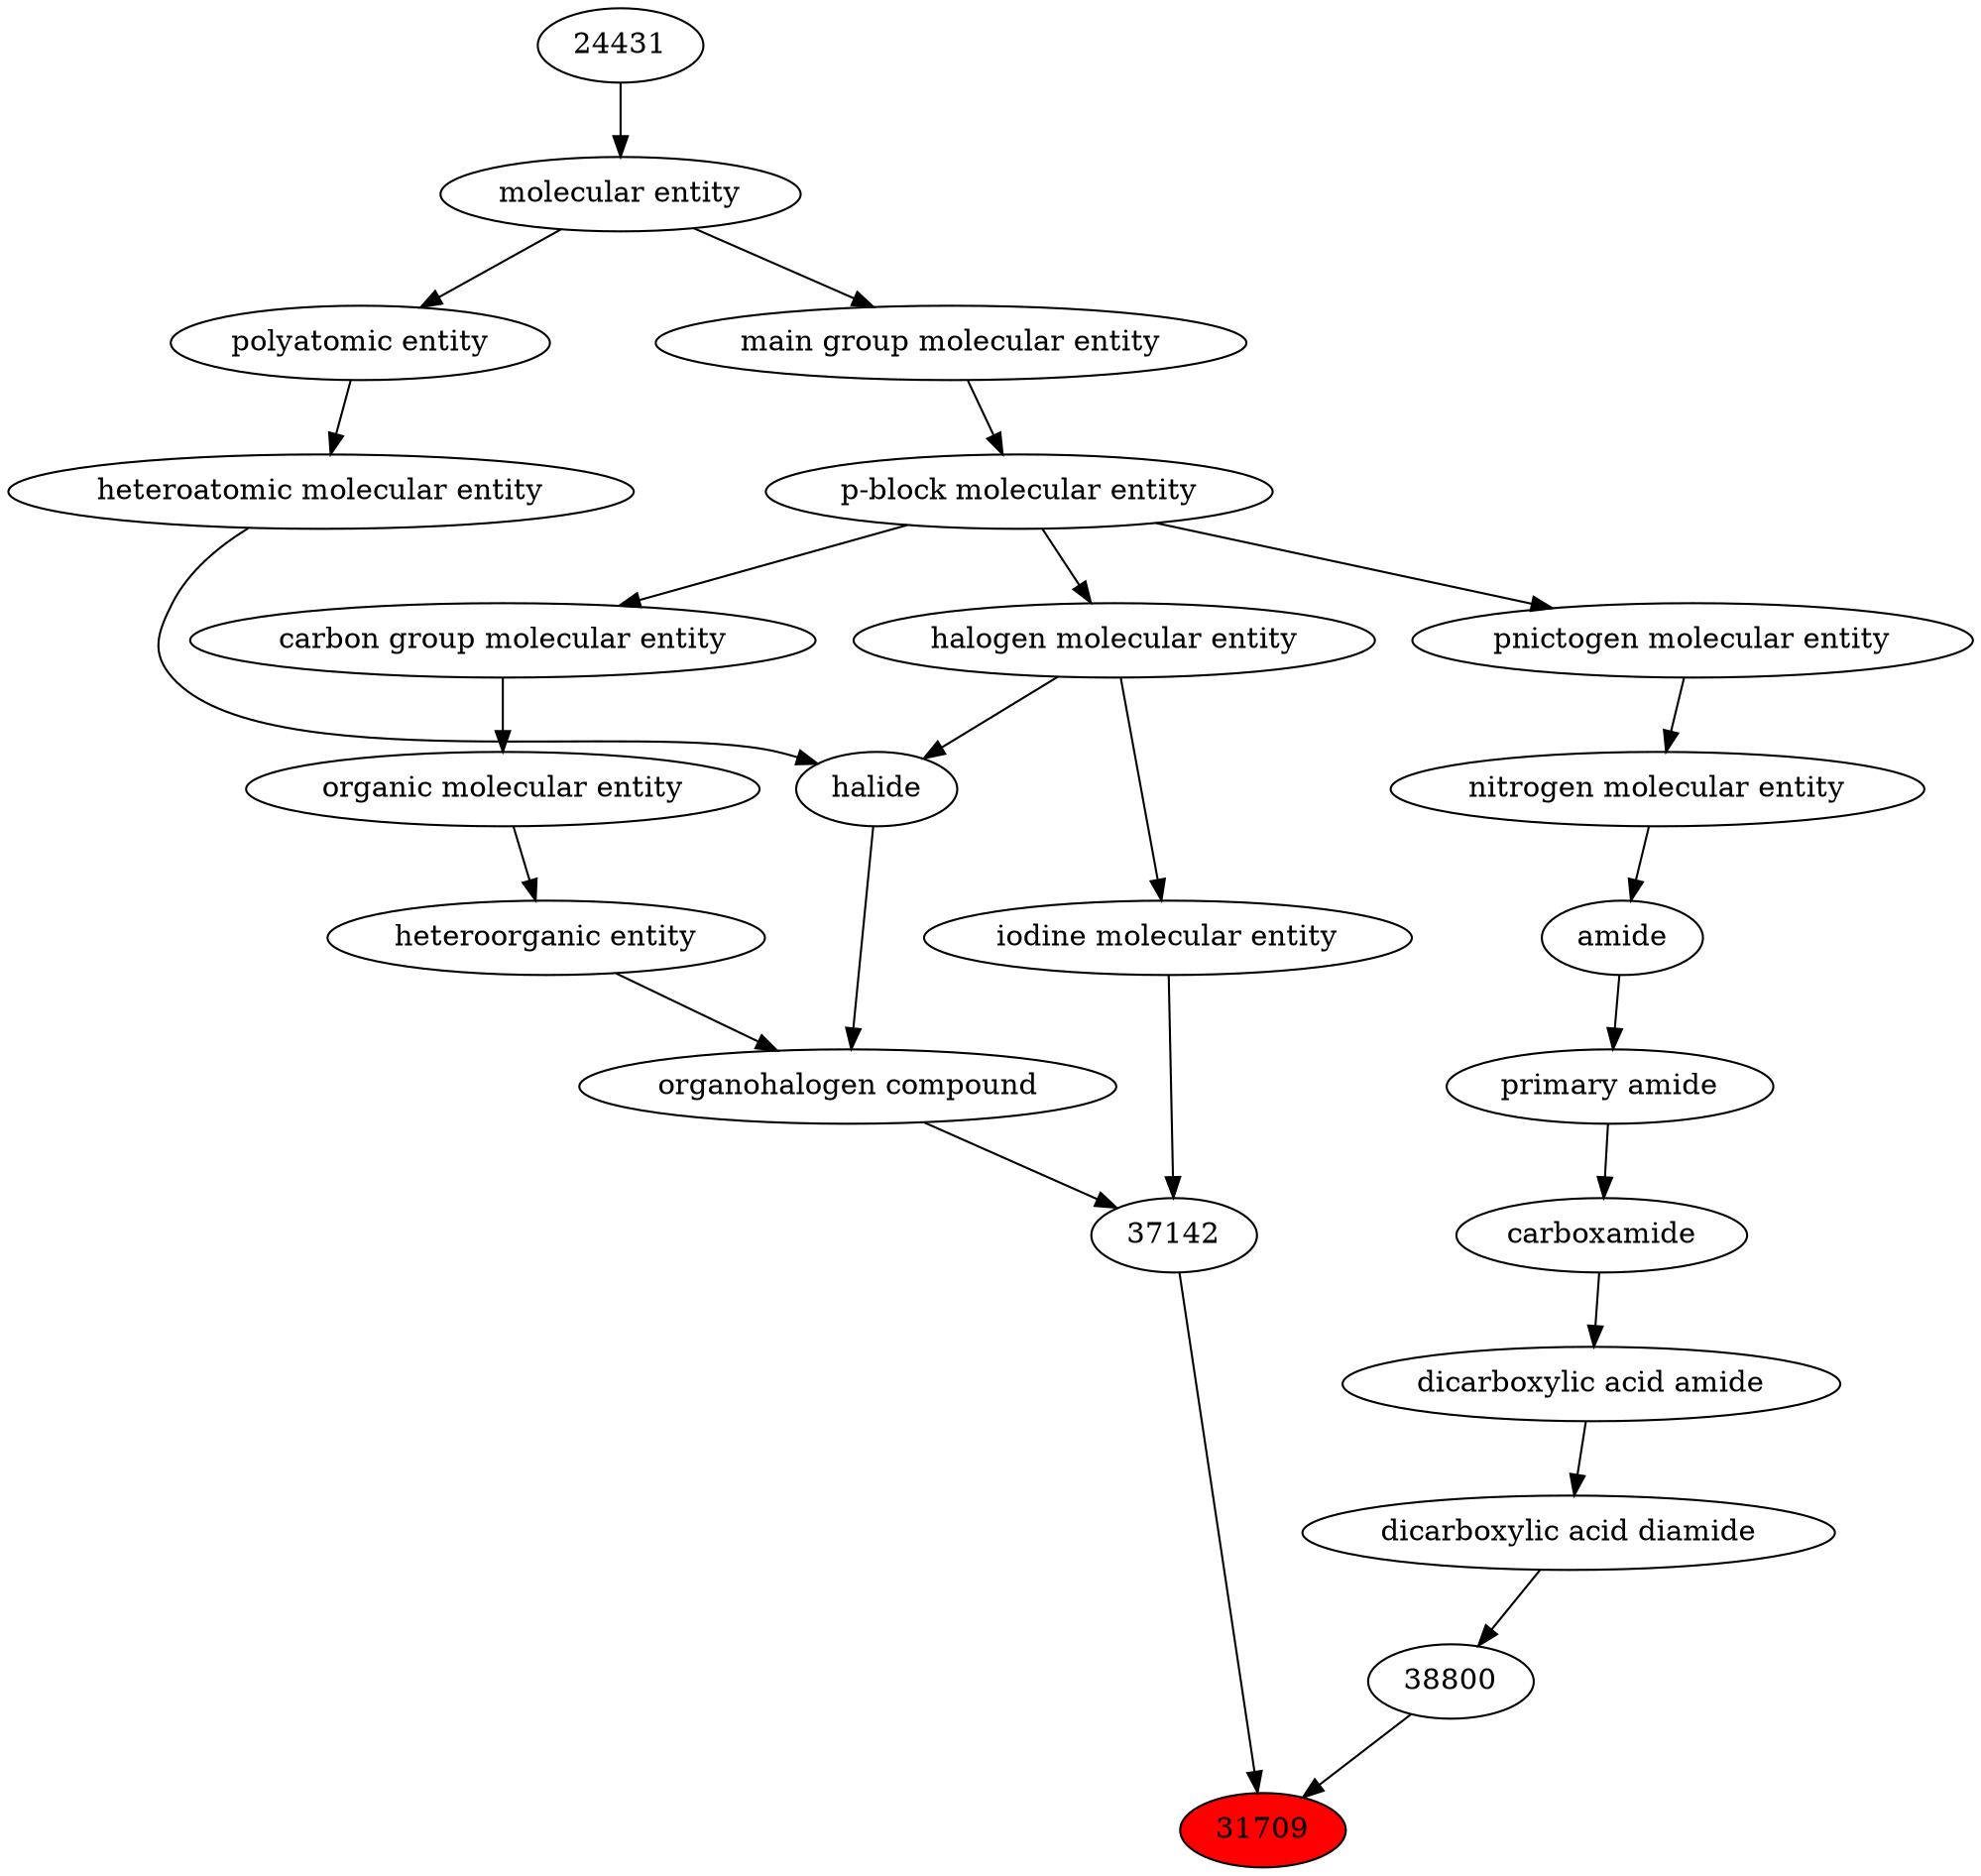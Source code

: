 digraph tree{ 
31709 [label="31709" fillcolor=red style=filled]
37142 -> 31709
38800 -> 31709
37142 [label="37142"]
36684 -> 37142
24860 -> 37142
38800 [label="38800"]
35779 -> 38800
36684 [label="organohalogen compound"]
33285 -> 36684
37578 -> 36684
24860 [label="iodine molecular entity"]
24471 -> 24860
35779 [label="dicarboxylic acid diamide"]
23690 -> 35779
33285 [label="heteroorganic entity"]
50860 -> 33285
37578 [label="halide"]
24471 -> 37578
37577 -> 37578
24471 [label="halogen molecular entity"]
33675 -> 24471
23690 [label="dicarboxylic acid amide"]
37622 -> 23690
50860 [label="organic molecular entity"]
33582 -> 50860
37577 [label="heteroatomic molecular entity"]
36357 -> 37577
33675 [label="p-block molecular entity"]
33579 -> 33675
37622 [label="carboxamide"]
33256 -> 37622
33582 [label="carbon group molecular entity"]
33675 -> 33582
36357 [label="polyatomic entity"]
23367 -> 36357
33579 [label="main group molecular entity"]
23367 -> 33579
33256 [label="primary amide"]
32988 -> 33256
23367 [label="molecular entity"]
24431 -> 23367
32988 [label="amide"]
51143 -> 32988
24431 [label="24431"]
51143 [label="nitrogen molecular entity"]
33302 -> 51143
33302 [label="pnictogen molecular entity"]
33675 -> 33302
}